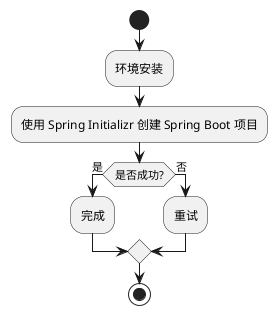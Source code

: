 

@startuml
start
:环境安装;
:使用 Spring Initializr 创建 Spring Boot 项目;
if (是否成功?) then (是)
  :完成;
else (否)
  :重试;
endif
stop
@enduml